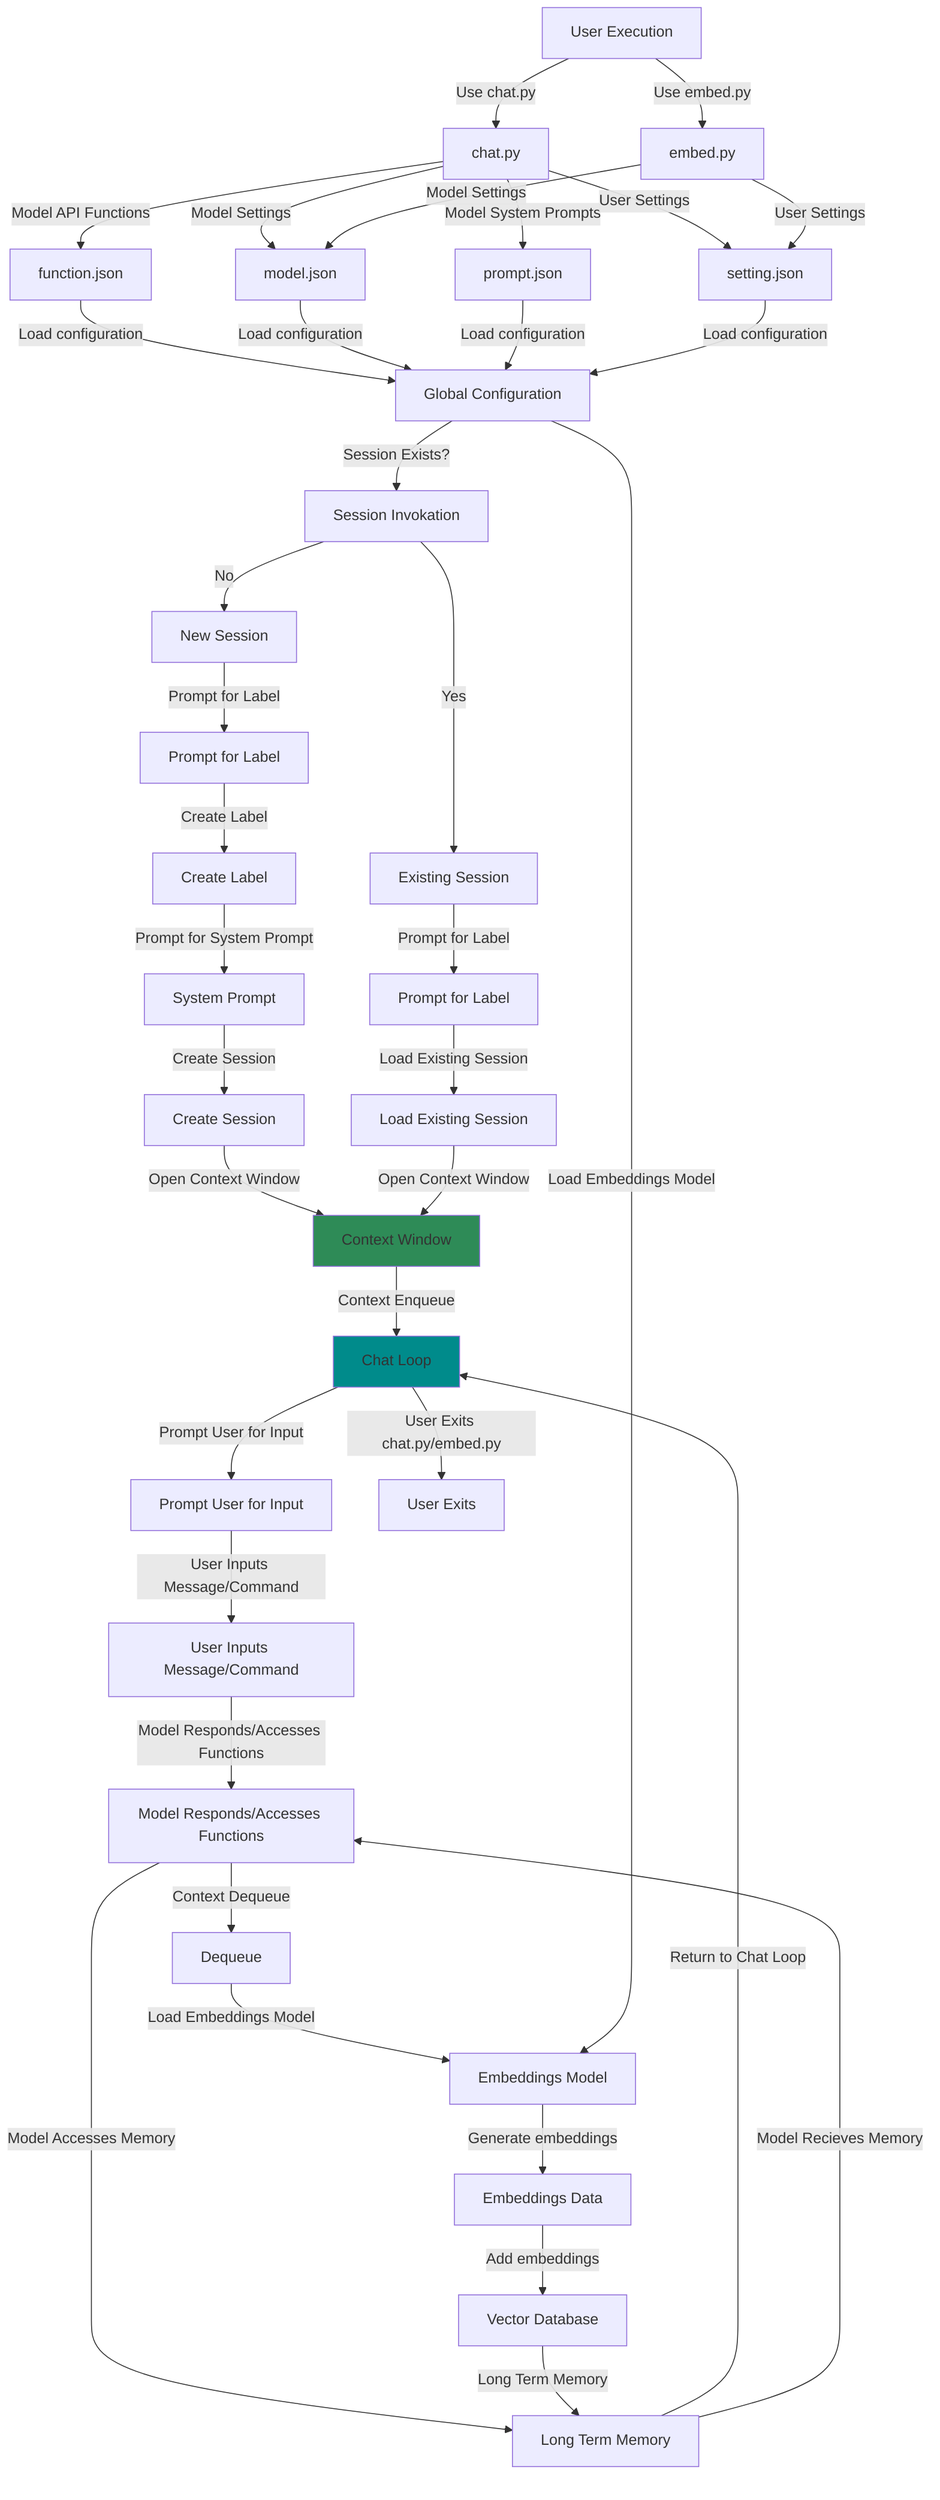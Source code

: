 graph TB
  U["User Execution"] -- "Use chat.py" --> CP["chat.py"]
  CP -- "Model API Functions" --> MF["function.json"]
  CP -- "Model Settings" --> MC["model.json"]
  CP -- "Model System Prompts" --> MP["prompt.json"]
  CP -- "User Settings" --> US["setting.json"]
  MF -- "Load configuration" --> GC[Global Configuration]
  MC -- "Load configuration" --> GC[Global Configuration]
  MP -- "Load configuration" --> GC[Global Configuration]
  US -- "Load configuration" --> GC[Global Configuration]
  GC -- "Session Exists?" --> SE[Session Invokation]
  SE -- "No" --> NS[New Session]
  NS -- "Prompt for Label" --> PL[Prompt for Label]
  PL -- "Create Label" --> CL[Create Label]
  CL -- "Prompt for System Prompt" --> SP[System Prompt]
  SP -- "Create Session" --> CS[Create Session]
  CS -- "Open Context Window" --> CW[Context Window]
  CW -- "Context Enqueue" --> CLP[Chat Loop]
  CLP -- "Prompt User for Input" --> PUI[Prompt User for Input]
  PUI -- "User Inputs Message/Command" --> UIMC[User Inputs Message/Command]
  UIMC -- "Model Responds/Accesses Functions" --> MRAF[Model Responds/Accesses Functions]
  MRAF -- "Context Dequeue" --> DQ[Dequeue]
  MRAF -- "Model Accesses Memory" --> LTM
  DQ -- "Load Embeddings Model" --> LEM[Embeddings Model]
  LEM -- "Generate embeddings" --> EBD[Embeddings Data]
  EBD -- "Add embeddings" --> VDB[Vector Database]
  VDB -- "Long Term Memory" --> LTM[Long Term Memory]
  LTM -- "Return to Chat Loop" --> CLP
  LTM -- "Model Recieves Memory" --> MRAF
  CLP -- "User Exits chat.py/embed.py" --> UE[User Exits]
  SE -- "Yes" --> ES[Existing Session]
  ES -- "Prompt for Label" --> PL2[Prompt for Label]
  PL2 -- "Load Existing Session" --> LES[Load Existing Session]
  LES -- "Open Context Window" --> CW
  U -- "Use embed.py" --> IP["embed.py"]
  IP -- "Model Settings" --> MC["model.json"]
  IP -- "User Settings" --> US["setting.json"]
  GC -- "Load Embeddings Model" --> LEM
  style CW fill:#2E8B57
  style CLP fill:#008B8B